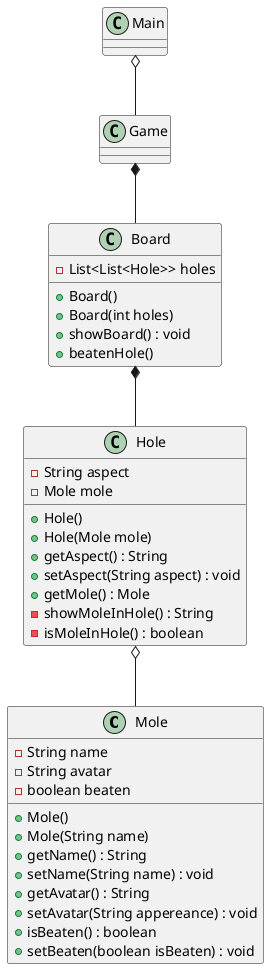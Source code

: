 @startuml
class Mole {
 - String name
 - String avatar
 - boolean beaten
 + Mole()
 + Mole(String name)
 + getName() : String
 + setName(String name) : void
 + getAvatar() : String
 + setAvatar(String appereance) : void
 + isBeaten() : boolean
 + setBeaten(boolean isBeaten) : void
}

class Board {
  - List<List<Hole>> holes
  + Board()
  + Board(int holes)
  + showBoard() : void
  + beatenHole() 
}
class Hole{
  - String aspect
  - Mole mole
  + Hole()
  + Hole(Mole mole)
  + getAspect() : String
  + setAspect(String aspect) : void
  + getMole() : Mole
  - showMoleInHole() : String
  - isMoleInHole() : boolean
}
class Game
class Main

Hole o-- Mole
Board *-- Hole
Game *-- Board
Main o-- Game
@enduml